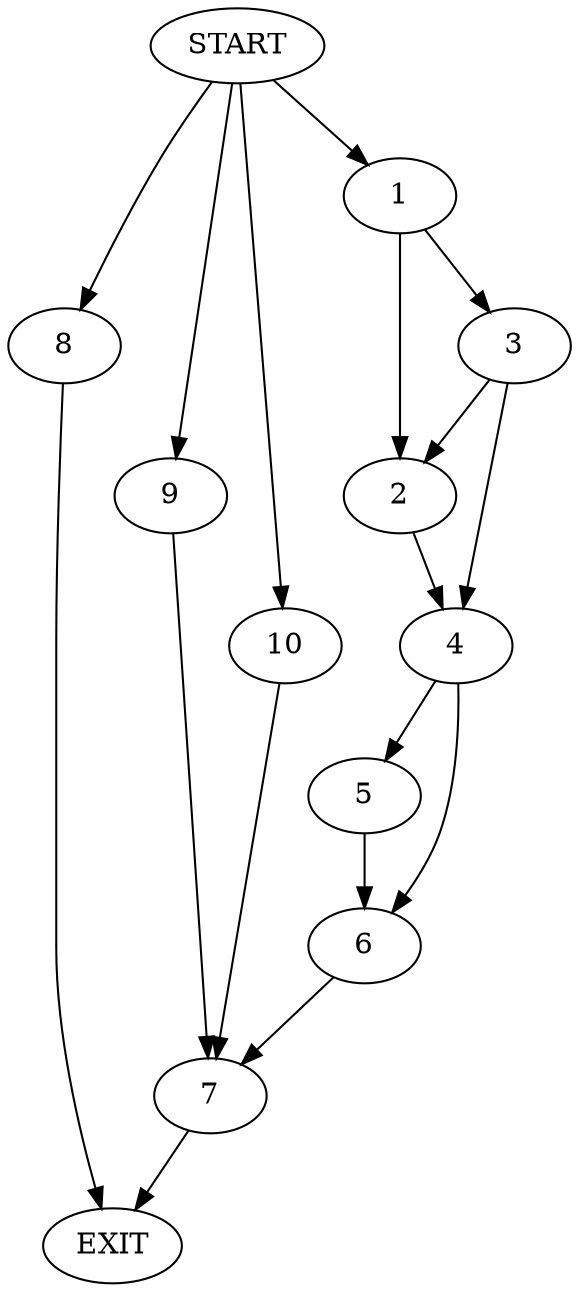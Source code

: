 digraph {
0 [label="START"]
11 [label="EXIT"]
0 -> 1
1 -> 2
1 -> 3
2 -> 4
3 -> 2
3 -> 4
4 -> 5
4 -> 6
5 -> 6
6 -> 7
7 -> 11
0 -> 8
8 -> 11
0 -> 9
9 -> 7
0 -> 10
10 -> 7
}
